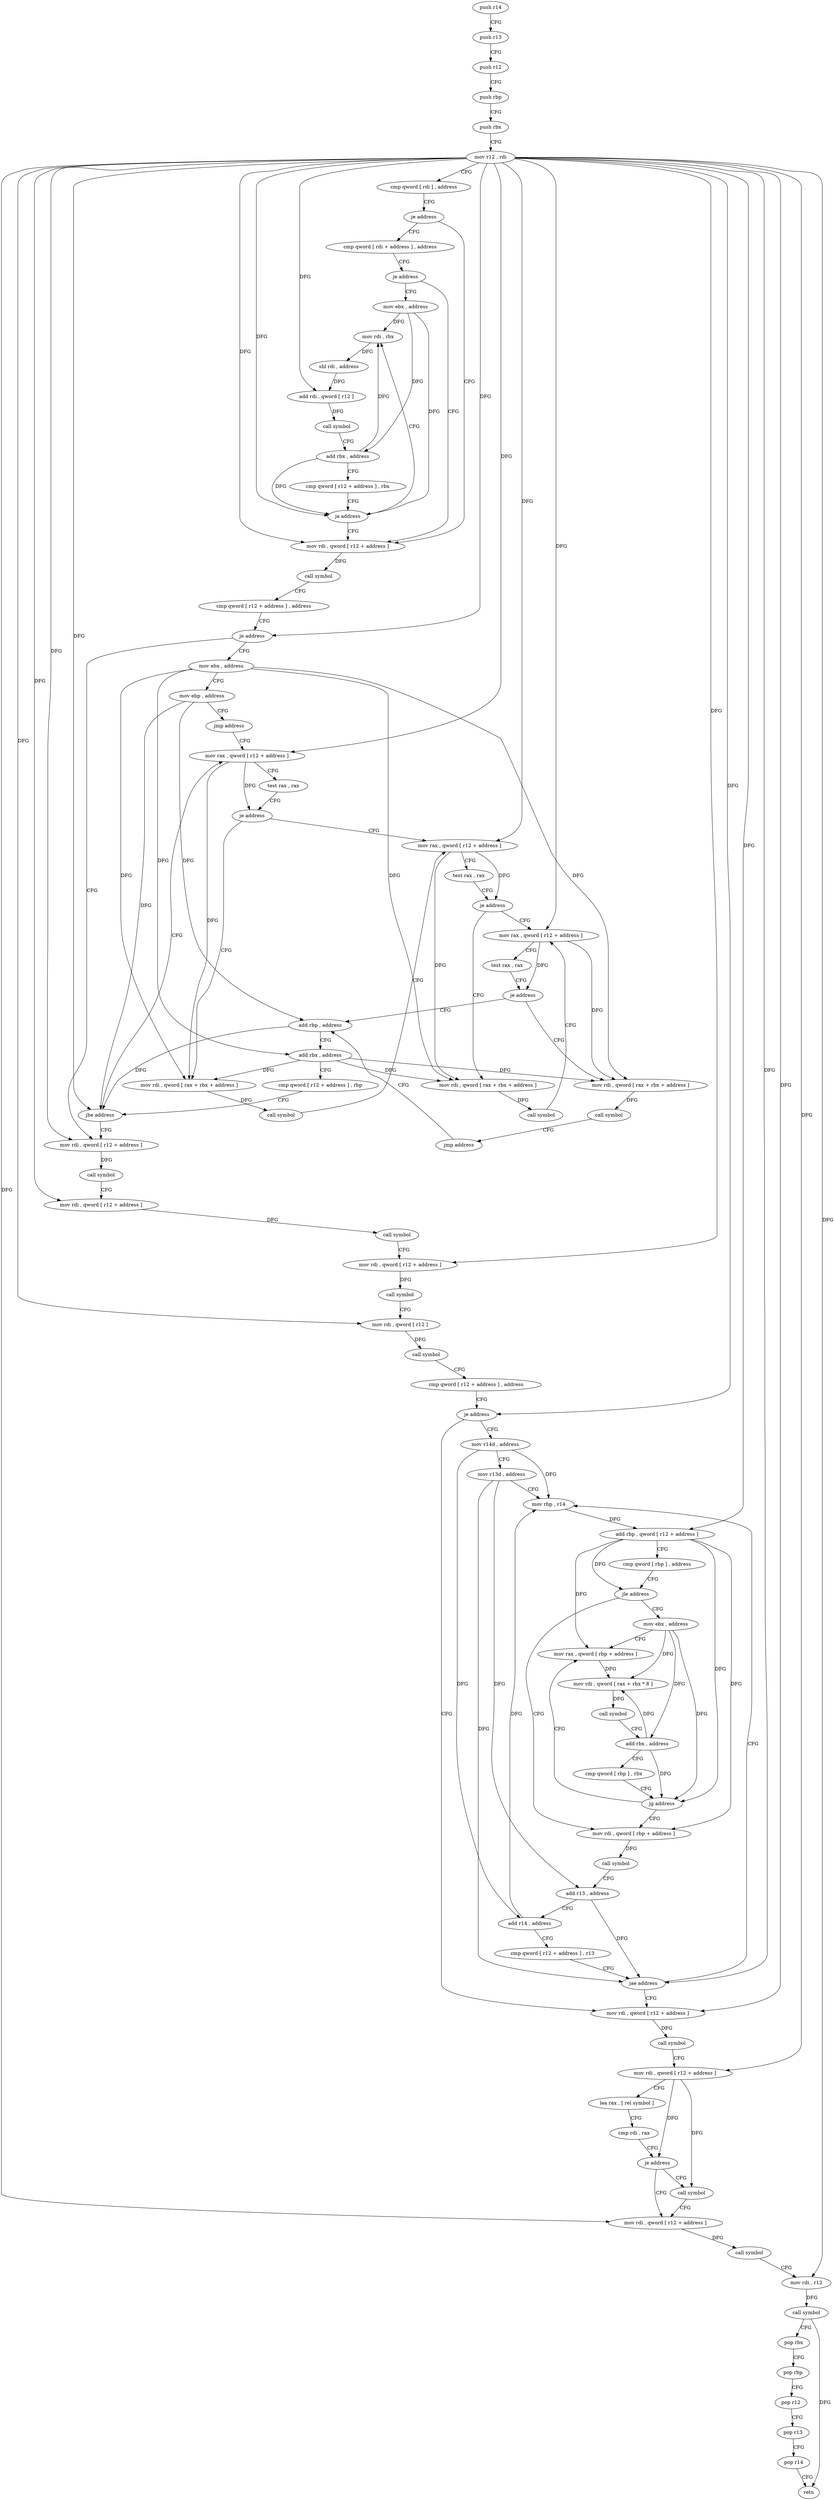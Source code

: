 digraph "func" {
"4241492" [label = "push r14" ]
"4241494" [label = "push r13" ]
"4241496" [label = "push r12" ]
"4241498" [label = "push rbp" ]
"4241499" [label = "push rbx" ]
"4241500" [label = "mov r12 , rdi" ]
"4241503" [label = "cmp qword [ rdi ] , address" ]
"4241507" [label = "je address" ]
"4241548" [label = "mov rdi , qword [ r12 + address ]" ]
"4241509" [label = "cmp qword [ rdi + address ] , address" ]
"4241553" [label = "call symbol" ]
"4241558" [label = "cmp qword [ r12 + address ] , address" ]
"4241564" [label = "je address" ]
"4241655" [label = "mov rdi , qword [ r12 + address ]" ]
"4241566" [label = "mov ebx , address" ]
"4241514" [label = "je address" ]
"4241516" [label = "mov ebx , address" ]
"4241660" [label = "call symbol" ]
"4241665" [label = "mov rdi , qword [ r12 + address ]" ]
"4241670" [label = "call symbol" ]
"4241675" [label = "mov rdi , qword [ r12 + address ]" ]
"4241680" [label = "call symbol" ]
"4241685" [label = "mov rdi , qword [ r12 ]" ]
"4241689" [label = "call symbol" ]
"4241694" [label = "cmp qword [ r12 + address ] , address" ]
"4241700" [label = "je address" ]
"4241784" [label = "mov rdi , qword [ r12 + address ]" ]
"4241702" [label = "mov r14d , address" ]
"4241571" [label = "mov ebp , address" ]
"4241576" [label = "jmp address" ]
"4241593" [label = "mov rax , qword [ r12 + address ]" ]
"4241521" [label = "mov rdi , rbx" ]
"4241789" [label = "call symbol" ]
"4241794" [label = "mov rdi , qword [ r12 + address ]" ]
"4241799" [label = "lea rax , [ rel symbol ]" ]
"4241806" [label = "cmp rdi , rax" ]
"4241809" [label = "je address" ]
"4241816" [label = "mov rdi , qword [ r12 + address ]" ]
"4241811" [label = "call symbol" ]
"4241708" [label = "mov r13d , address" ]
"4241714" [label = "mov rbp , r14" ]
"4241598" [label = "test rax , rax" ]
"4241601" [label = "je address" ]
"4241613" [label = "mov rax , qword [ r12 + address ]" ]
"4241603" [label = "mov rdi , qword [ rax + rbx + address ]" ]
"4241524" [label = "shl rdi , address" ]
"4241528" [label = "add rdi , qword [ r12 ]" ]
"4241532" [label = "call symbol" ]
"4241537" [label = "add rbx , address" ]
"4241541" [label = "cmp qword [ r12 + address ] , rbx" ]
"4241546" [label = "ja address" ]
"4241824" [label = "call symbol" ]
"4241829" [label = "mov rdi , r12" ]
"4241832" [label = "call symbol" ]
"4241837" [label = "pop rbx" ]
"4241838" [label = "pop rbp" ]
"4241839" [label = "pop r12" ]
"4241841" [label = "pop r13" ]
"4241843" [label = "pop r14" ]
"4241845" [label = "retn" ]
"4241757" [label = "mov rdi , qword [ rbp + address ]" ]
"4241761" [label = "call symbol" ]
"4241766" [label = "add r13 , address" ]
"4241770" [label = "add r14 , address" ]
"4241774" [label = "cmp qword [ r12 + address ] , r13" ]
"4241782" [label = "jae address" ]
"4241729" [label = "mov ebx , address" ]
"4241734" [label = "mov rax , qword [ rbp + address ]" ]
"4241618" [label = "test rax , rax" ]
"4241621" [label = "je address" ]
"4241633" [label = "mov rax , qword [ r12 + address ]" ]
"4241623" [label = "mov rdi , qword [ rax + rbx + address ]" ]
"4241608" [label = "call symbol" ]
"4241717" [label = "add rbp , qword [ r12 + address ]" ]
"4241722" [label = "cmp qword [ rbp ] , address" ]
"4241727" [label = "jle address" ]
"4241738" [label = "mov rdi , qword [ rax + rbx * 8 ]" ]
"4241742" [label = "call symbol" ]
"4241747" [label = "add rbx , address" ]
"4241751" [label = "cmp qword [ rbp ] , rbx" ]
"4241755" [label = "jg address" ]
"4241638" [label = "test rax , rax" ]
"4241641" [label = "je address" ]
"4241578" [label = "add rbp , address" ]
"4241643" [label = "mov rdi , qword [ rax + rbx + address ]" ]
"4241628" [label = "call symbol" ]
"4241582" [label = "add rbx , address" ]
"4241586" [label = "cmp qword [ r12 + address ] , rbp" ]
"4241591" [label = "jbe address" ]
"4241648" [label = "call symbol" ]
"4241653" [label = "jmp address" ]
"4241492" -> "4241494" [ label = "CFG" ]
"4241494" -> "4241496" [ label = "CFG" ]
"4241496" -> "4241498" [ label = "CFG" ]
"4241498" -> "4241499" [ label = "CFG" ]
"4241499" -> "4241500" [ label = "CFG" ]
"4241500" -> "4241503" [ label = "CFG" ]
"4241500" -> "4241548" [ label = "DFG" ]
"4241500" -> "4241564" [ label = "DFG" ]
"4241500" -> "4241655" [ label = "DFG" ]
"4241500" -> "4241665" [ label = "DFG" ]
"4241500" -> "4241675" [ label = "DFG" ]
"4241500" -> "4241685" [ label = "DFG" ]
"4241500" -> "4241700" [ label = "DFG" ]
"4241500" -> "4241784" [ label = "DFG" ]
"4241500" -> "4241794" [ label = "DFG" ]
"4241500" -> "4241593" [ label = "DFG" ]
"4241500" -> "4241528" [ label = "DFG" ]
"4241500" -> "4241546" [ label = "DFG" ]
"4241500" -> "4241816" [ label = "DFG" ]
"4241500" -> "4241829" [ label = "DFG" ]
"4241500" -> "4241717" [ label = "DFG" ]
"4241500" -> "4241613" [ label = "DFG" ]
"4241500" -> "4241782" [ label = "DFG" ]
"4241500" -> "4241633" [ label = "DFG" ]
"4241500" -> "4241591" [ label = "DFG" ]
"4241503" -> "4241507" [ label = "CFG" ]
"4241507" -> "4241548" [ label = "CFG" ]
"4241507" -> "4241509" [ label = "CFG" ]
"4241548" -> "4241553" [ label = "DFG" ]
"4241509" -> "4241514" [ label = "CFG" ]
"4241553" -> "4241558" [ label = "CFG" ]
"4241558" -> "4241564" [ label = "CFG" ]
"4241564" -> "4241655" [ label = "CFG" ]
"4241564" -> "4241566" [ label = "CFG" ]
"4241655" -> "4241660" [ label = "DFG" ]
"4241566" -> "4241571" [ label = "CFG" ]
"4241566" -> "4241603" [ label = "DFG" ]
"4241566" -> "4241623" [ label = "DFG" ]
"4241566" -> "4241582" [ label = "DFG" ]
"4241566" -> "4241643" [ label = "DFG" ]
"4241514" -> "4241548" [ label = "CFG" ]
"4241514" -> "4241516" [ label = "CFG" ]
"4241516" -> "4241521" [ label = "DFG" ]
"4241516" -> "4241537" [ label = "DFG" ]
"4241516" -> "4241546" [ label = "DFG" ]
"4241660" -> "4241665" [ label = "CFG" ]
"4241665" -> "4241670" [ label = "DFG" ]
"4241670" -> "4241675" [ label = "CFG" ]
"4241675" -> "4241680" [ label = "DFG" ]
"4241680" -> "4241685" [ label = "CFG" ]
"4241685" -> "4241689" [ label = "DFG" ]
"4241689" -> "4241694" [ label = "CFG" ]
"4241694" -> "4241700" [ label = "CFG" ]
"4241700" -> "4241784" [ label = "CFG" ]
"4241700" -> "4241702" [ label = "CFG" ]
"4241784" -> "4241789" [ label = "DFG" ]
"4241702" -> "4241708" [ label = "CFG" ]
"4241702" -> "4241714" [ label = "DFG" ]
"4241702" -> "4241770" [ label = "DFG" ]
"4241571" -> "4241576" [ label = "CFG" ]
"4241571" -> "4241578" [ label = "DFG" ]
"4241571" -> "4241591" [ label = "DFG" ]
"4241576" -> "4241593" [ label = "CFG" ]
"4241593" -> "4241598" [ label = "CFG" ]
"4241593" -> "4241601" [ label = "DFG" ]
"4241593" -> "4241603" [ label = "DFG" ]
"4241521" -> "4241524" [ label = "DFG" ]
"4241789" -> "4241794" [ label = "CFG" ]
"4241794" -> "4241799" [ label = "CFG" ]
"4241794" -> "4241809" [ label = "DFG" ]
"4241794" -> "4241811" [ label = "DFG" ]
"4241799" -> "4241806" [ label = "CFG" ]
"4241806" -> "4241809" [ label = "CFG" ]
"4241809" -> "4241816" [ label = "CFG" ]
"4241809" -> "4241811" [ label = "CFG" ]
"4241816" -> "4241824" [ label = "DFG" ]
"4241811" -> "4241816" [ label = "CFG" ]
"4241708" -> "4241714" [ label = "CFG" ]
"4241708" -> "4241766" [ label = "DFG" ]
"4241708" -> "4241782" [ label = "DFG" ]
"4241714" -> "4241717" [ label = "DFG" ]
"4241598" -> "4241601" [ label = "CFG" ]
"4241601" -> "4241613" [ label = "CFG" ]
"4241601" -> "4241603" [ label = "CFG" ]
"4241613" -> "4241618" [ label = "CFG" ]
"4241613" -> "4241621" [ label = "DFG" ]
"4241613" -> "4241623" [ label = "DFG" ]
"4241603" -> "4241608" [ label = "DFG" ]
"4241524" -> "4241528" [ label = "DFG" ]
"4241528" -> "4241532" [ label = "DFG" ]
"4241532" -> "4241537" [ label = "CFG" ]
"4241537" -> "4241541" [ label = "CFG" ]
"4241537" -> "4241521" [ label = "DFG" ]
"4241537" -> "4241546" [ label = "DFG" ]
"4241541" -> "4241546" [ label = "CFG" ]
"4241546" -> "4241521" [ label = "CFG" ]
"4241546" -> "4241548" [ label = "CFG" ]
"4241824" -> "4241829" [ label = "CFG" ]
"4241829" -> "4241832" [ label = "DFG" ]
"4241832" -> "4241837" [ label = "CFG" ]
"4241832" -> "4241845" [ label = "DFG" ]
"4241837" -> "4241838" [ label = "CFG" ]
"4241838" -> "4241839" [ label = "CFG" ]
"4241839" -> "4241841" [ label = "CFG" ]
"4241841" -> "4241843" [ label = "CFG" ]
"4241843" -> "4241845" [ label = "CFG" ]
"4241757" -> "4241761" [ label = "DFG" ]
"4241761" -> "4241766" [ label = "CFG" ]
"4241766" -> "4241770" [ label = "CFG" ]
"4241766" -> "4241782" [ label = "DFG" ]
"4241770" -> "4241774" [ label = "CFG" ]
"4241770" -> "4241714" [ label = "DFG" ]
"4241774" -> "4241782" [ label = "CFG" ]
"4241782" -> "4241714" [ label = "CFG" ]
"4241782" -> "4241784" [ label = "CFG" ]
"4241729" -> "4241734" [ label = "CFG" ]
"4241729" -> "4241738" [ label = "DFG" ]
"4241729" -> "4241747" [ label = "DFG" ]
"4241729" -> "4241755" [ label = "DFG" ]
"4241734" -> "4241738" [ label = "DFG" ]
"4241618" -> "4241621" [ label = "CFG" ]
"4241621" -> "4241633" [ label = "CFG" ]
"4241621" -> "4241623" [ label = "CFG" ]
"4241633" -> "4241638" [ label = "CFG" ]
"4241633" -> "4241641" [ label = "DFG" ]
"4241633" -> "4241643" [ label = "DFG" ]
"4241623" -> "4241628" [ label = "DFG" ]
"4241608" -> "4241613" [ label = "CFG" ]
"4241717" -> "4241722" [ label = "CFG" ]
"4241717" -> "4241727" [ label = "DFG" ]
"4241717" -> "4241757" [ label = "DFG" ]
"4241717" -> "4241734" [ label = "DFG" ]
"4241717" -> "4241755" [ label = "DFG" ]
"4241722" -> "4241727" [ label = "CFG" ]
"4241727" -> "4241757" [ label = "CFG" ]
"4241727" -> "4241729" [ label = "CFG" ]
"4241738" -> "4241742" [ label = "DFG" ]
"4241742" -> "4241747" [ label = "CFG" ]
"4241747" -> "4241751" [ label = "CFG" ]
"4241747" -> "4241738" [ label = "DFG" ]
"4241747" -> "4241755" [ label = "DFG" ]
"4241751" -> "4241755" [ label = "CFG" ]
"4241755" -> "4241734" [ label = "CFG" ]
"4241755" -> "4241757" [ label = "CFG" ]
"4241638" -> "4241641" [ label = "CFG" ]
"4241641" -> "4241578" [ label = "CFG" ]
"4241641" -> "4241643" [ label = "CFG" ]
"4241578" -> "4241582" [ label = "CFG" ]
"4241578" -> "4241591" [ label = "DFG" ]
"4241643" -> "4241648" [ label = "DFG" ]
"4241628" -> "4241633" [ label = "CFG" ]
"4241582" -> "4241586" [ label = "CFG" ]
"4241582" -> "4241603" [ label = "DFG" ]
"4241582" -> "4241623" [ label = "DFG" ]
"4241582" -> "4241643" [ label = "DFG" ]
"4241586" -> "4241591" [ label = "CFG" ]
"4241591" -> "4241655" [ label = "CFG" ]
"4241591" -> "4241593" [ label = "CFG" ]
"4241648" -> "4241653" [ label = "CFG" ]
"4241653" -> "4241578" [ label = "CFG" ]
}
